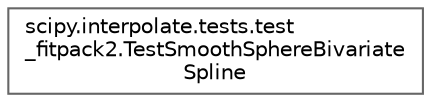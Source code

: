 digraph "Graphical Class Hierarchy"
{
 // LATEX_PDF_SIZE
  bgcolor="transparent";
  edge [fontname=Helvetica,fontsize=10,labelfontname=Helvetica,labelfontsize=10];
  node [fontname=Helvetica,fontsize=10,shape=box,height=0.2,width=0.4];
  rankdir="LR";
  Node0 [id="Node000000",label="scipy.interpolate.tests.test\l_fitpack2.TestSmoothSphereBivariate\lSpline",height=0.2,width=0.4,color="grey40", fillcolor="white", style="filled",URL="$d7/d1b/classscipy_1_1interpolate_1_1tests_1_1test__fitpack2_1_1TestSmoothSphereBivariateSpline.html",tooltip=" "];
}
